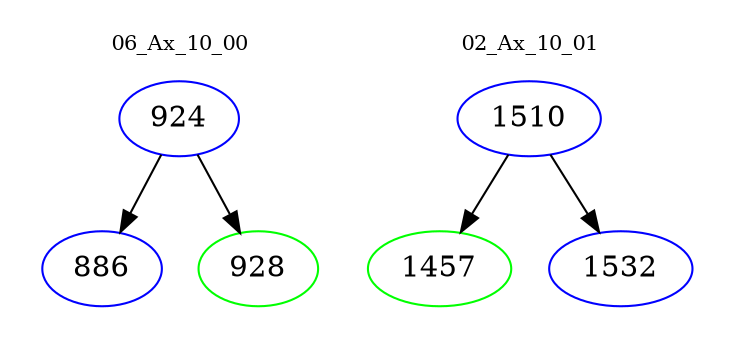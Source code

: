 digraph{
subgraph cluster_0 {
color = white
label = "06_Ax_10_00";
fontsize=10;
T0_924 [label="924", color="blue"]
T0_924 -> T0_886 [color="black"]
T0_886 [label="886", color="blue"]
T0_924 -> T0_928 [color="black"]
T0_928 [label="928", color="green"]
}
subgraph cluster_1 {
color = white
label = "02_Ax_10_01";
fontsize=10;
T1_1510 [label="1510", color="blue"]
T1_1510 -> T1_1457 [color="black"]
T1_1457 [label="1457", color="green"]
T1_1510 -> T1_1532 [color="black"]
T1_1532 [label="1532", color="blue"]
}
}
